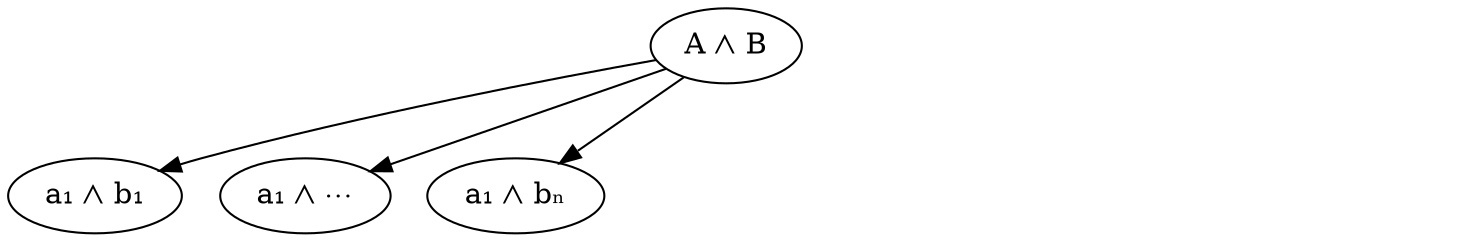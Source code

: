 digraph {
    AndAB[label="A ⋀ B"]

    AndA1B1[label="a₁ ⋀ b₁" class="value"]
    AndA1BE[label="a₁ ⋀ ⋯" class="value"]
    AndA1BN[label="a₁ ⋀ bₙ" class="value"]

    AndAEBE[label="⋯ ⋀ ⋯" class="value" style=invis]

    AndANB1[label="aₙ ⋀ b₁" class="value" style=invis]
    AndANBE[label="aₙ ⋀ ⋯" class="value" style=invis]
    AndANBN[label="aₙ ⋀ bₙ" class="value" style=invis]

    AndAB -> AndA1B1, AndA1BE, AndA1BN

    AndAB -> AndAEBE[style=invis]

    AndAB -> AndANB1, AndANBE, AndANBN[style=invis]

}
